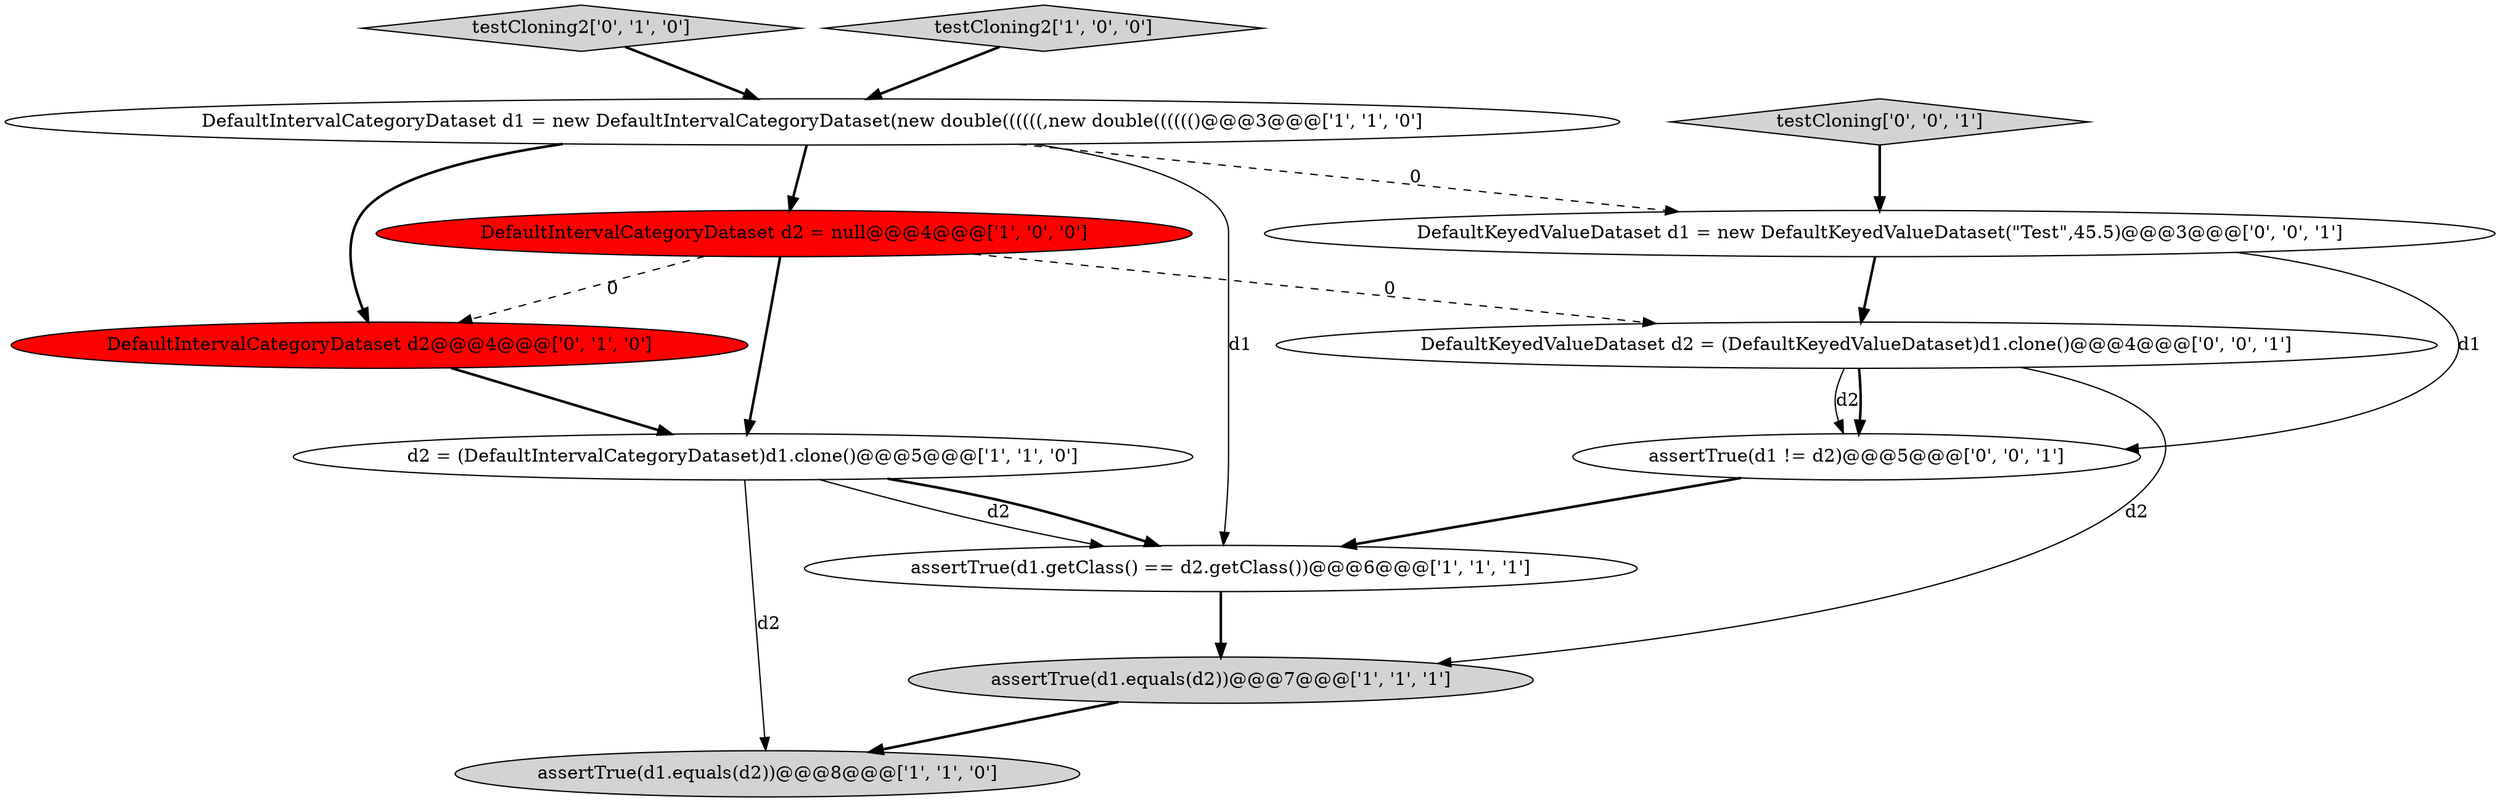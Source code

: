 digraph {
4 [style = filled, label = "assertTrue(d1.getClass() == d2.getClass())@@@6@@@['1', '1', '1']", fillcolor = white, shape = ellipse image = "AAA0AAABBB1BBB"];
3 [style = filled, label = "DefaultIntervalCategoryDataset d1 = new DefaultIntervalCategoryDataset(new double((((((,new double(((((()@@@3@@@['1', '1', '0']", fillcolor = white, shape = ellipse image = "AAA0AAABBB1BBB"];
0 [style = filled, label = "d2 = (DefaultIntervalCategoryDataset)d1.clone()@@@5@@@['1', '1', '0']", fillcolor = white, shape = ellipse image = "AAA0AAABBB1BBB"];
5 [style = filled, label = "assertTrue(d1.equals(d2))@@@8@@@['1', '1', '0']", fillcolor = lightgray, shape = ellipse image = "AAA0AAABBB1BBB"];
8 [style = filled, label = "testCloning2['0', '1', '0']", fillcolor = lightgray, shape = diamond image = "AAA0AAABBB2BBB"];
12 [style = filled, label = "assertTrue(d1 != d2)@@@5@@@['0', '0', '1']", fillcolor = white, shape = ellipse image = "AAA0AAABBB3BBB"];
7 [style = filled, label = "DefaultIntervalCategoryDataset d2@@@4@@@['0', '1', '0']", fillcolor = red, shape = ellipse image = "AAA1AAABBB2BBB"];
10 [style = filled, label = "DefaultKeyedValueDataset d2 = (DefaultKeyedValueDataset)d1.clone()@@@4@@@['0', '0', '1']", fillcolor = white, shape = ellipse image = "AAA0AAABBB3BBB"];
11 [style = filled, label = "DefaultKeyedValueDataset d1 = new DefaultKeyedValueDataset(\"Test\",45.5)@@@3@@@['0', '0', '1']", fillcolor = white, shape = ellipse image = "AAA0AAABBB3BBB"];
6 [style = filled, label = "testCloning2['1', '0', '0']", fillcolor = lightgray, shape = diamond image = "AAA0AAABBB1BBB"];
2 [style = filled, label = "assertTrue(d1.equals(d2))@@@7@@@['1', '1', '1']", fillcolor = lightgray, shape = ellipse image = "AAA0AAABBB1BBB"];
9 [style = filled, label = "testCloning['0', '0', '1']", fillcolor = lightgray, shape = diamond image = "AAA0AAABBB3BBB"];
1 [style = filled, label = "DefaultIntervalCategoryDataset d2 = null@@@4@@@['1', '0', '0']", fillcolor = red, shape = ellipse image = "AAA1AAABBB1BBB"];
6->3 [style = bold, label=""];
0->5 [style = solid, label="d2"];
9->11 [style = bold, label=""];
3->1 [style = bold, label=""];
8->3 [style = bold, label=""];
7->0 [style = bold, label=""];
1->0 [style = bold, label=""];
4->2 [style = bold, label=""];
1->10 [style = dashed, label="0"];
0->4 [style = solid, label="d2"];
3->4 [style = solid, label="d1"];
10->2 [style = solid, label="d2"];
10->12 [style = solid, label="d2"];
11->12 [style = solid, label="d1"];
12->4 [style = bold, label=""];
3->7 [style = bold, label=""];
0->4 [style = bold, label=""];
11->10 [style = bold, label=""];
10->12 [style = bold, label=""];
1->7 [style = dashed, label="0"];
3->11 [style = dashed, label="0"];
2->5 [style = bold, label=""];
}

